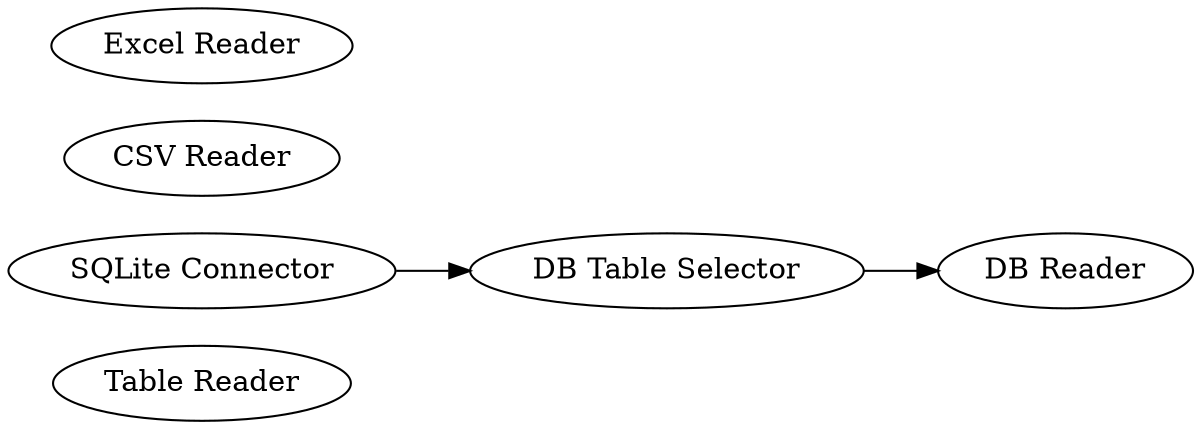 digraph {
	233 [label="Table Reader"]
	246 [label="SQLite Connector"]
	247 [label="DB Reader"]
	248 [label="DB Table Selector"]
	250 [label="CSV Reader"]
	251 [label="Excel Reader"]
	246 -> 248
	248 -> 247
	rankdir=LR
}
